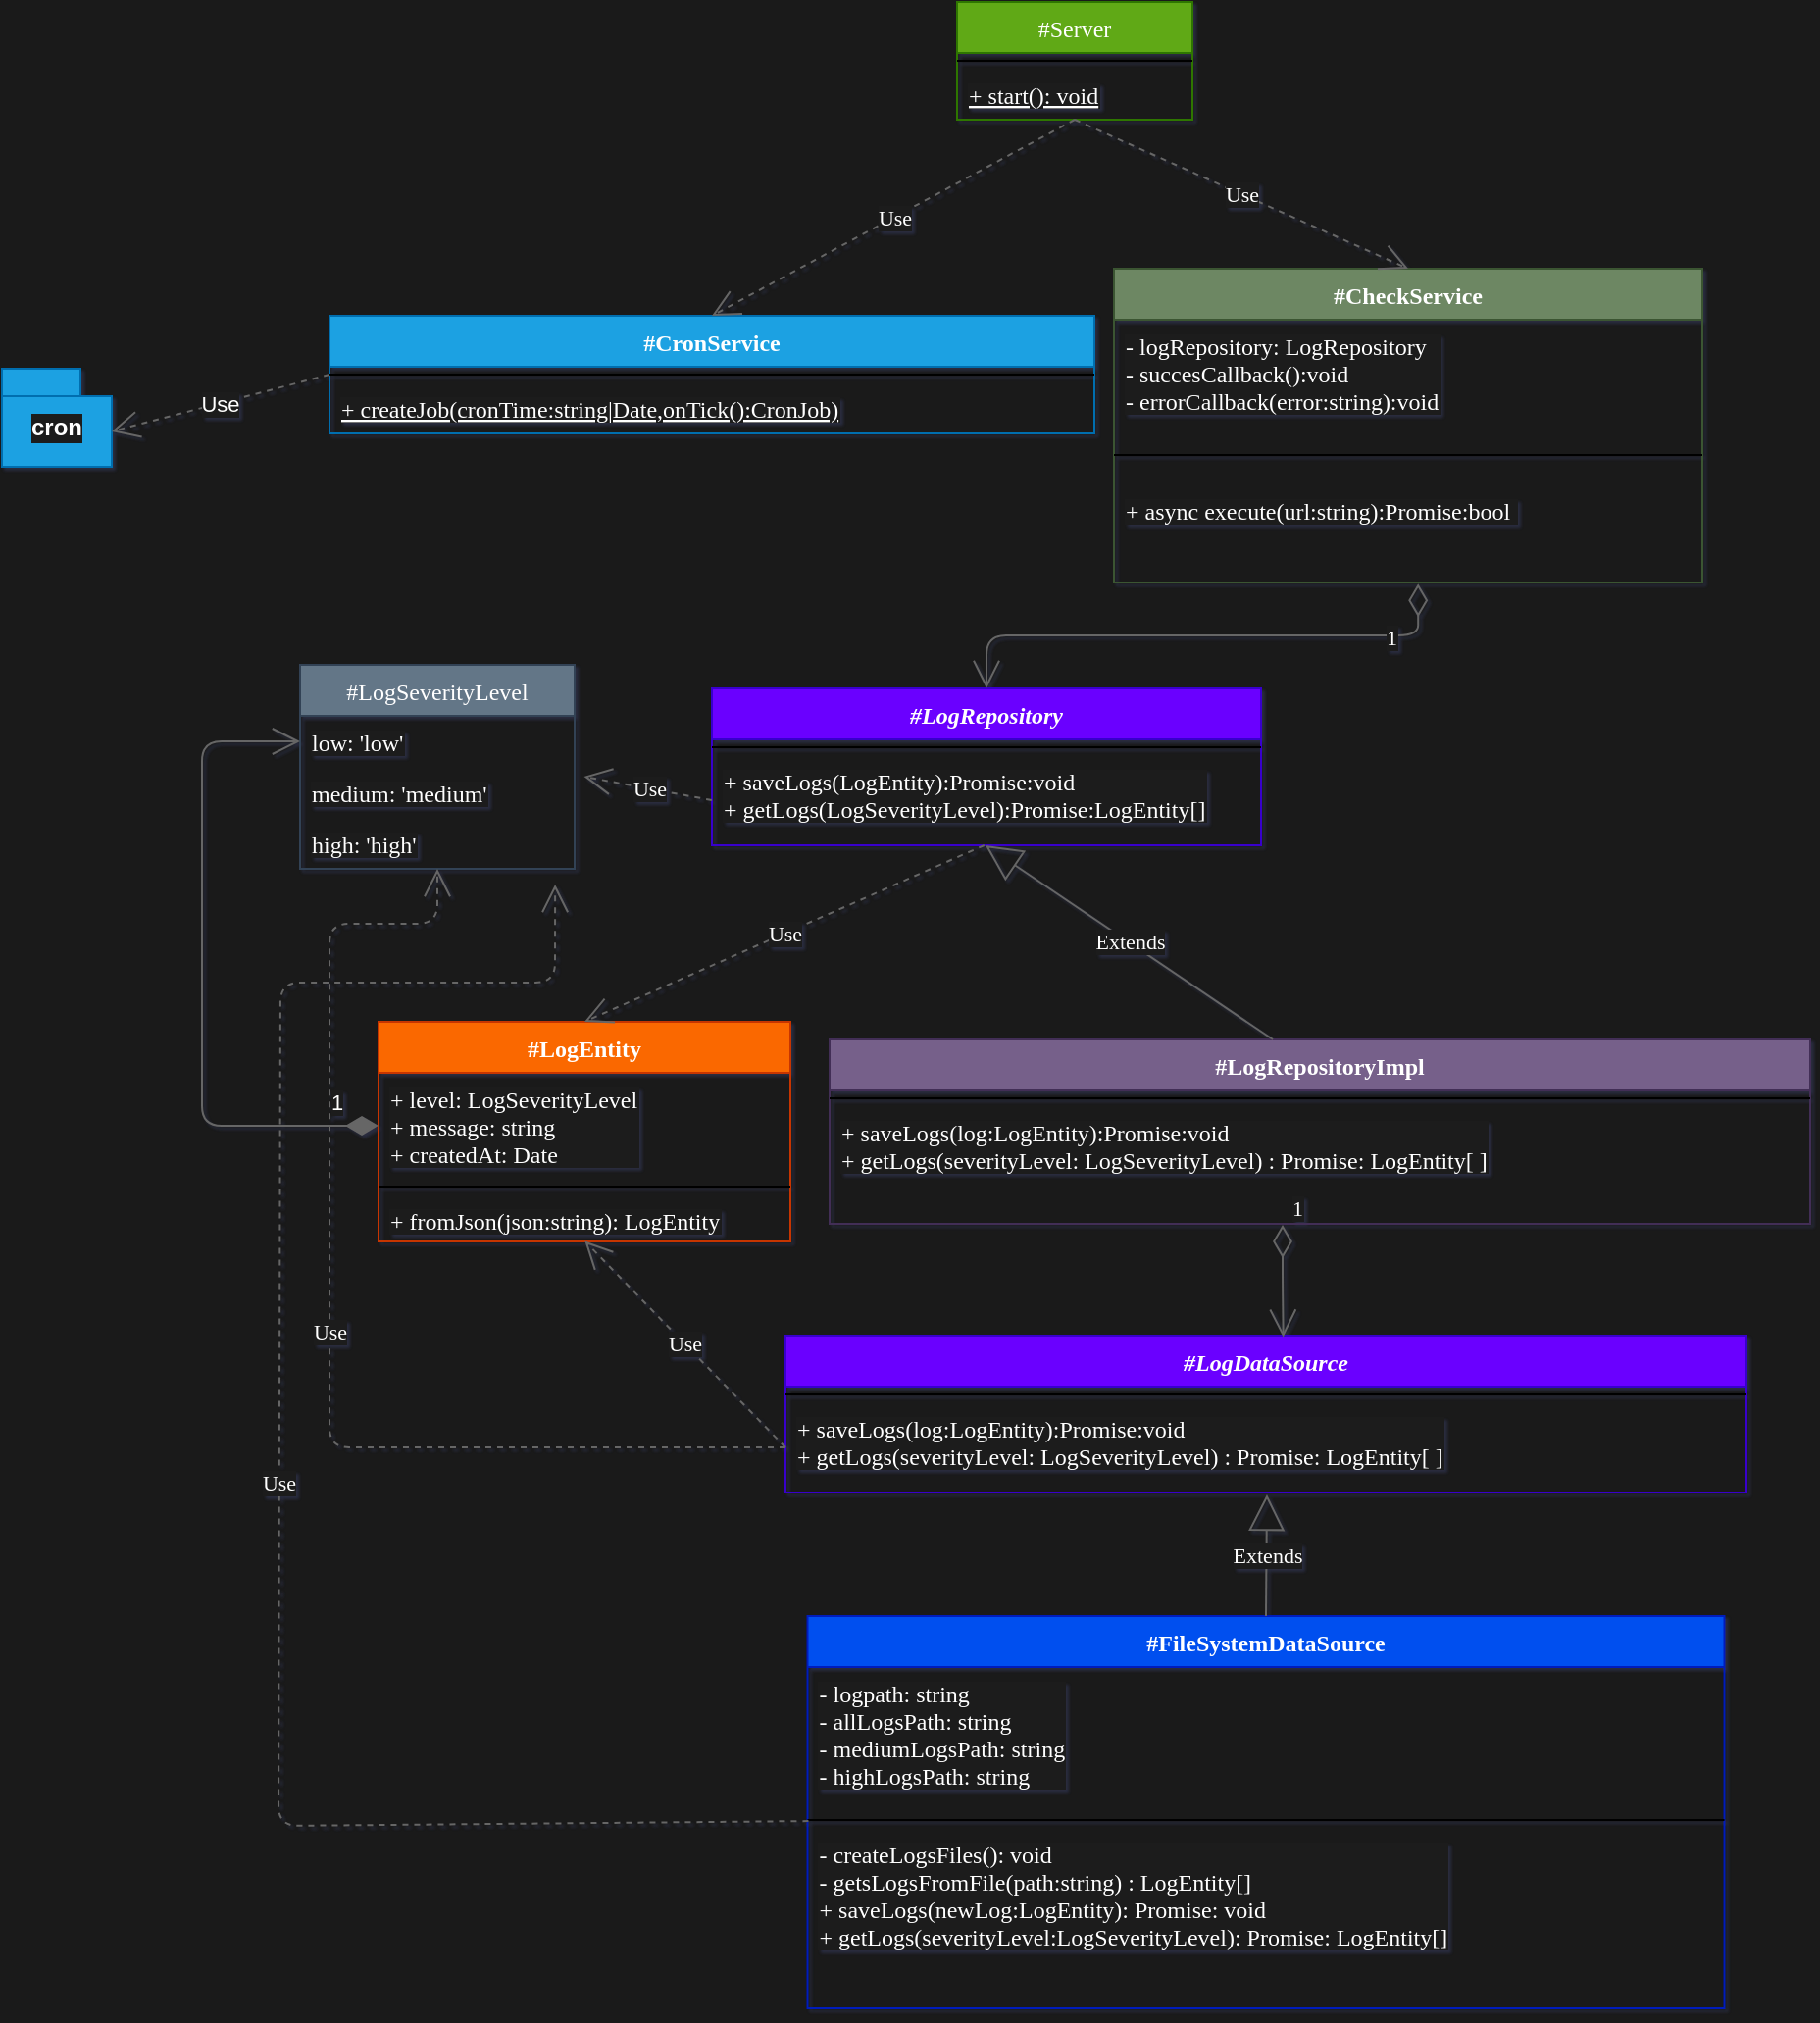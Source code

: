 <mxfile version="23.0.2" type="device">
  <diagram id="Fn2GvNRN-7Ruor7nib-z" name="Page-1">
    <mxGraphModel dx="971" dy="541" grid="0" gridSize="10" guides="1" tooltips="1" connect="1" arrows="1" fold="1" page="1" pageScale="5" pageWidth="827" pageHeight="1169" background="#1A1A1A" math="0" shadow="1">
      <root>
        <mxCell id="0" />
        <mxCell id="1" parent="0" />
        <mxCell id="10" value="#Server" style="swimlane;fontStyle=0;align=center;verticalAlign=top;childLayout=stackLayout;horizontal=1;startSize=26;horizontalStack=0;resizeParent=1;resizeParentMax=0;resizeLast=0;collapsible=1;marginBottom=0;fontFamily=JetBrains Mono;swimlaneFillColor=none;fontSource=https%3A%2F%2Ffonts.googleapis.com%2Fcss%3Ffamily%3DJetBrains%2BMono;fillColor=#60a917;strokeColor=#2D7600;fontColor=#FFFFFF;labelBackgroundColor=none;" parent="1" vertex="1">
          <mxGeometry x="1535" y="270" width="120" height="60" as="geometry" />
        </mxCell>
        <mxCell id="12" value="" style="line;strokeWidth=1;align=left;verticalAlign=middle;spacingTop=-1;spacingLeft=3;spacingRight=3;rotatable=0;labelPosition=right;points=[];portConstraint=eastwest;fontFamily=JetBrains Mono;swimlaneFillColor=none;fontStyle=0;fontSource=https%3A%2F%2Ffonts.googleapis.com%2Fcss%3Ffamily%3DJetBrains%2BMono;fontColor=#FFFFFF;labelBackgroundColor=#1A1A1A;" parent="10" vertex="1">
          <mxGeometry y="26" width="120" height="8" as="geometry" />
        </mxCell>
        <mxCell id="13" value="+ start(): void" style="text;align=left;verticalAlign=middle;spacingLeft=4;spacingRight=4;overflow=hidden;rotatable=0;points=[[0,0.5],[1,0.5]];portConstraint=eastwest;fontFamily=JetBrains Mono;swimlaneFillColor=none;fontStyle=4;fontSource=https%3A%2F%2Ffonts.googleapis.com%2Fcss%3Ffamily%3DJetBrains%2BMono;fontColor=#FFFFFF;labelBackgroundColor=#1A1A1A;" parent="10" vertex="1">
          <mxGeometry y="34" width="120" height="26" as="geometry" />
        </mxCell>
        <mxCell id="18" value="#CronService" style="swimlane;fontStyle=1;align=center;verticalAlign=top;childLayout=stackLayout;horizontal=1;startSize=26;horizontalStack=0;resizeParent=1;resizeParentMax=0;resizeLast=0;collapsible=1;marginBottom=0;fontFamily=JetBrains Mono;swimlaneFillColor=none;fontSource=https%3A%2F%2Ffonts.googleapis.com%2Fcss%3Ffamily%3DJetBrains%2BMono;fontColor=#FFFFFF;fillColor=#1ba1e2;strokeColor=#006EAF;labelBackgroundColor=none;" parent="1" vertex="1">
          <mxGeometry x="1215" y="430" width="390" height="60" as="geometry" />
        </mxCell>
        <mxCell id="19" value="" style="line;strokeWidth=1;align=left;verticalAlign=middle;spacingTop=-1;spacingLeft=3;spacingRight=3;rotatable=0;labelPosition=right;points=[];portConstraint=eastwest;fontFamily=JetBrains Mono;swimlaneFillColor=none;fontStyle=0;fontSource=https%3A%2F%2Ffonts.googleapis.com%2Fcss%3Ffamily%3DJetBrains%2BMono;fontColor=#FFFFFF;labelBackgroundColor=#1A1A1A;" parent="18" vertex="1">
          <mxGeometry y="26" width="390" height="8" as="geometry" />
        </mxCell>
        <mxCell id="20" value="+ createJob(cronTime:string|Date,onTick():CronJob)" style="text;align=left;verticalAlign=middle;spacingLeft=4;spacingRight=4;overflow=hidden;rotatable=0;points=[[0,0.5],[1,0.5]];portConstraint=eastwest;fontFamily=JetBrains Mono;swimlaneFillColor=none;fontStyle=4;fontSource=https%3A%2F%2Ffonts.googleapis.com%2Fcss%3Ffamily%3DJetBrains%2BMono;fontColor=#FFFFFF;labelBackgroundColor=#1A1A1A;" parent="18" vertex="1">
          <mxGeometry y="34" width="390" height="26" as="geometry" />
        </mxCell>
        <mxCell id="CrihVLw94ubs6sPRbUDU-20" value="&lt;font&gt;Use&lt;/font&gt;" style="endArrow=open;endSize=12;dashed=1;html=1;fontFamily=JetBrains Mono;exitX=0.5;exitY=1;exitDx=0;exitDy=0;entryX=0.5;entryY=0;entryDx=0;entryDy=0;fontSource=https%3A%2F%2Ffonts.googleapis.com%2Fcss%3Ffamily%3DJetBrains%2BMono;fontColor=#FFFFFF;fillColor=#f5f5f5;strokeColor=#666666;labelBackgroundColor=#1A1A1A;" parent="1" source="10" target="18" edge="1">
          <mxGeometry width="160" relative="1" as="geometry">
            <mxPoint x="1465" y="510" as="sourcePoint" />
            <mxPoint x="1385" y="420" as="targetPoint" />
          </mxGeometry>
        </mxCell>
        <mxCell id="CrihVLw94ubs6sPRbUDU-25" value="#CheckService" style="swimlane;fontStyle=1;align=center;verticalAlign=middle;childLayout=stackLayout;horizontal=1;startSize=26;horizontalStack=0;resizeParent=1;resizeParentMax=0;resizeLast=0;collapsible=1;marginBottom=0;fontFamily=JetBrains Mono;fontSource=https%3A%2F%2Ffonts.googleapis.com%2Fcss%3Ffamily%3DJetBrains%2BMono;fillColor=#6d8764;strokeColor=#3A5431;fontColor=#FFFFFF;labelBackgroundColor=none;" parent="1" vertex="1">
          <mxGeometry x="1615" y="406" width="300" height="160" as="geometry" />
        </mxCell>
        <mxCell id="CrihVLw94ubs6sPRbUDU-26" value="- logRepository: LogRepository&#xa;- succesCallback():void&#xa;- errorCallback(error:string):void&#xa;" style="text;align=left;verticalAlign=top;spacingLeft=4;spacingRight=4;overflow=hidden;rotatable=0;points=[[0,0.5],[1,0.5]];portConstraint=eastwest;fontFamily=JetBrains Mono;fontSource=https%3A%2F%2Ffonts.googleapis.com%2Fcss%3Ffamily%3DJetBrains%2BMono;fontColor=#FFFFFF;labelBackgroundColor=#1A1A1A;" parent="CrihVLw94ubs6sPRbUDU-25" vertex="1">
          <mxGeometry y="26" width="300" height="54" as="geometry" />
        </mxCell>
        <mxCell id="CrihVLw94ubs6sPRbUDU-27" value="" style="line;strokeWidth=1;align=left;verticalAlign=middle;spacingTop=-1;spacingLeft=3;spacingRight=3;rotatable=0;labelPosition=right;points=[];portConstraint=eastwest;fontFamily=JetBrains Mono;fontSource=https%3A%2F%2Ffonts.googleapis.com%2Fcss%3Ffamily%3DJetBrains%2BMono;fontColor=#FFFFFF;labelBackgroundColor=#1A1A1A;" parent="CrihVLw94ubs6sPRbUDU-25" vertex="1">
          <mxGeometry y="80" width="300" height="30" as="geometry" />
        </mxCell>
        <mxCell id="CrihVLw94ubs6sPRbUDU-28" value="+ async execute(url:string):Promise:bool " style="text;align=left;verticalAlign=top;spacingLeft=4;spacingRight=4;overflow=hidden;rotatable=0;points=[[0,0.5],[1,0.5]];portConstraint=eastwest;fontFamily=JetBrains Mono;fontSource=https%3A%2F%2Ffonts.googleapis.com%2Fcss%3Ffamily%3DJetBrains%2BMono;fontColor=#FFFFFF;labelBackgroundColor=#1A1A1A;" parent="CrihVLw94ubs6sPRbUDU-25" vertex="1">
          <mxGeometry y="110" width="300" height="50" as="geometry" />
        </mxCell>
        <mxCell id="23" value="&lt;font&gt;Use&lt;/font&gt;" style="endArrow=open;endSize=12;dashed=1;html=1;entryX=0.5;entryY=0;entryDx=0;entryDy=0;exitX=0.5;exitY=1;exitDx=0;exitDy=0;fontFamily=JetBrains Mono;fontSource=https%3A%2F%2Ffonts.googleapis.com%2Fcss%3Ffamily%3DJetBrains%2BMono;fontColor=#FFFFFF;fillColor=#f5f5f5;strokeColor=#666666;labelBackgroundColor=#1A1A1A;" parent="1" source="10" target="CrihVLw94ubs6sPRbUDU-25" edge="1">
          <mxGeometry width="160" relative="1" as="geometry">
            <mxPoint x="1605" y="360" as="sourcePoint" />
            <mxPoint x="1815" y="390" as="targetPoint" />
          </mxGeometry>
        </mxCell>
        <mxCell id="29" value="#LogRepository&#xa;" style="swimlane;fontStyle=3;align=center;verticalAlign=top;childLayout=stackLayout;horizontal=1;startSize=26;horizontalStack=0;resizeParent=1;resizeParentMax=0;resizeLast=0;collapsible=1;marginBottom=0;fontFamily=JetBrains Mono;fontSource=https%3A%2F%2Ffonts.googleapis.com%2Fcss%3Ffamily%3DJetBrains%2BMono;fillColor=#6a00ff;fontColor=#FFFFFF;strokeColor=#3700CC;labelBackgroundColor=none;" parent="1" vertex="1">
          <mxGeometry x="1410" y="620" width="280" height="80" as="geometry" />
        </mxCell>
        <mxCell id="31" value="" style="line;strokeWidth=1;align=left;verticalAlign=middle;spacingTop=-1;spacingLeft=3;spacingRight=3;rotatable=0;labelPosition=right;points=[];portConstraint=eastwest;fontFamily=JetBrains Mono;fontSource=https%3A%2F%2Ffonts.googleapis.com%2Fcss%3Ffamily%3DJetBrains%2BMono;fontColor=#FFFFFF;labelBackgroundColor=#1A1A1A;" parent="29" vertex="1">
          <mxGeometry y="26" width="280" height="8" as="geometry" />
        </mxCell>
        <mxCell id="32" value="+ saveLogs(LogEntity):Promise:void&#xa;+ getLogs(LogSeverityLevel):Promise:LogEntity[]" style="text;align=left;verticalAlign=top;spacingLeft=4;spacingRight=4;overflow=hidden;rotatable=0;points=[[0,0.5],[1,0.5]];portConstraint=eastwest;fontFamily=JetBrains Mono;fontSource=https%3A%2F%2Ffonts.googleapis.com%2Fcss%3Ffamily%3DJetBrains%2BMono;fontColor=#FFFFFF;labelBackgroundColor=#1A1A1A;" parent="29" vertex="1">
          <mxGeometry y="34" width="280" height="46" as="geometry" />
        </mxCell>
        <mxCell id="33" value="#LogEntity" style="swimlane;fontStyle=1;align=center;verticalAlign=top;childLayout=stackLayout;horizontal=1;startSize=26;horizontalStack=0;resizeParent=1;resizeParentMax=0;resizeLast=0;collapsible=1;marginBottom=0;fontFamily=JetBrains Mono;fontSource=https%3A%2F%2Ffonts.googleapis.com%2Fcss%3Ffamily%3DJetBrains%2BMono;fontColor=#FFFFFF;fillColor=#fa6800;strokeColor=#C73500;labelBackgroundColor=none;" parent="1" vertex="1">
          <mxGeometry x="1240" y="790" width="210" height="112" as="geometry">
            <mxRectangle x="1240" y="790" width="110" height="30" as="alternateBounds" />
          </mxGeometry>
        </mxCell>
        <mxCell id="34" value="+ level: LogSeverityLevel&#xa;+ message: string&#xa;+ createdAt: Date " style="text;align=left;verticalAlign=top;spacingLeft=4;spacingRight=4;overflow=hidden;rotatable=0;points=[[0,0.5],[1,0.5]];portConstraint=eastwest;fontFamily=JetBrains Mono;fontSource=https%3A%2F%2Ffonts.googleapis.com%2Fcss%3Ffamily%3DJetBrains%2BMono;fontColor=#FFFFFF;labelBackgroundColor=#1A1A1A;" parent="33" vertex="1">
          <mxGeometry y="26" width="210" height="54" as="geometry" />
        </mxCell>
        <mxCell id="35" value="" style="line;strokeWidth=1;align=left;verticalAlign=middle;spacingTop=-1;spacingLeft=3;spacingRight=3;rotatable=0;labelPosition=right;points=[];portConstraint=eastwest;fontFamily=JetBrains Mono;fontSource=https%3A%2F%2Ffonts.googleapis.com%2Fcss%3Ffamily%3DJetBrains%2BMono;fontColor=#FFFFFF;labelBackgroundColor=#1A1A1A;" parent="33" vertex="1">
          <mxGeometry y="80" width="210" height="8" as="geometry" />
        </mxCell>
        <mxCell id="36" value="+ fromJson(json:string): LogEntity" style="text;align=left;verticalAlign=top;spacingLeft=4;spacingRight=4;overflow=hidden;rotatable=0;points=[[0,0.5],[1,0.5]];portConstraint=eastwest;fontFamily=JetBrains Mono;fontSource=https%3A%2F%2Ffonts.googleapis.com%2Fcss%3Ffamily%3DJetBrains%2BMono;fontColor=#FFFFFF;labelBackgroundColor=#1A1A1A;" parent="33" vertex="1">
          <mxGeometry y="88" width="210" height="24" as="geometry" />
        </mxCell>
        <mxCell id="37" value="&lt;font style=&quot;&quot;&gt;Use&lt;/font&gt;" style="endArrow=open;endSize=12;dashed=1;html=1;exitX=0.496;exitY=1;exitDx=0;exitDy=0;exitPerimeter=0;entryX=0.5;entryY=0;entryDx=0;entryDy=0;fontFamily=JetBrains Mono;fontSource=https%3A%2F%2Ffonts.googleapis.com%2Fcss%3Ffamily%3DJetBrains%2BMono;fontColor=#FFFFFF;fillColor=#f5f5f5;strokeColor=#666666;labelBackgroundColor=#1A1A1A;" parent="1" source="32" target="33" edge="1">
          <mxGeometry width="160" relative="1" as="geometry">
            <mxPoint x="1775" y="780" as="sourcePoint" />
            <mxPoint x="1580" y="820" as="targetPoint" />
          </mxGeometry>
        </mxCell>
        <mxCell id="39" value="#LogSeverityLevel" style="swimlane;fontStyle=0;childLayout=stackLayout;horizontal=1;startSize=26;horizontalStack=0;resizeParent=1;resizeParentMax=0;resizeLast=0;collapsible=1;marginBottom=0;fontFamily=JetBrains Mono;fontSource=https%3A%2F%2Ffonts.googleapis.com%2Fcss%3Ffamily%3DJetBrains%2BMono;align=center;fillColor=#647687;strokeColor=#314354;fontColor=#FFFFFF;labelBackgroundColor=none;" parent="1" vertex="1">
          <mxGeometry x="1200" y="608" width="140" height="104" as="geometry">
            <mxRectangle x="1200" y="608" width="160" height="30" as="alternateBounds" />
          </mxGeometry>
        </mxCell>
        <mxCell id="40" value="low: &#39;low&#39;" style="text;align=left;verticalAlign=top;spacingLeft=4;spacingRight=4;overflow=hidden;rotatable=0;points=[[0,0.5],[1,0.5]];portConstraint=eastwest;fontFamily=JetBrains Mono;fontSource=https%3A%2F%2Ffonts.googleapis.com%2Fcss%3Ffamily%3DJetBrains%2BMono;fontColor=#FFFFFF;labelBackgroundColor=#1A1A1A;" parent="39" vertex="1">
          <mxGeometry y="26" width="140" height="26" as="geometry" />
        </mxCell>
        <mxCell id="41" value="medium: &#39;medium&#39;" style="text;align=left;verticalAlign=top;spacingLeft=4;spacingRight=4;overflow=hidden;rotatable=0;points=[[0,0.5],[1,0.5]];portConstraint=eastwest;fontFamily=JetBrains Mono;fontSource=https%3A%2F%2Ffonts.googleapis.com%2Fcss%3Ffamily%3DJetBrains%2BMono;fontColor=#FFFFFF;labelBackgroundColor=#1A1A1A;" parent="39" vertex="1">
          <mxGeometry y="52" width="140" height="26" as="geometry" />
        </mxCell>
        <mxCell id="42" value="high: &#39;high&#39;" style="text;align=left;verticalAlign=top;spacingLeft=4;spacingRight=4;overflow=hidden;rotatable=0;points=[[0,0.5],[1,0.5]];portConstraint=eastwest;fontFamily=JetBrains Mono;fontSource=https%3A%2F%2Ffonts.googleapis.com%2Fcss%3Ffamily%3DJetBrains%2BMono;fontColor=#FFFFFF;labelBackgroundColor=#1A1A1A;" parent="39" vertex="1">
          <mxGeometry y="78" width="140" height="26" as="geometry" />
        </mxCell>
        <mxCell id="49" value="&lt;font&gt;1&lt;/font&gt;" style="endArrow=open;html=1;endSize=12;startArrow=diamondThin;startSize=14;startFill=0;edgeStyle=orthogonalEdgeStyle;align=left;verticalAlign=bottom;entryX=0.5;entryY=0;entryDx=0;entryDy=0;exitX=0.517;exitY=1.012;exitDx=0;exitDy=0;exitPerimeter=0;fontFamily=JetBrains Mono;fontSource=https%3A%2F%2Ffonts.googleapis.com%2Fcss%3Ffamily%3DJetBrains%2BMono;fontColor=#FFFFFF;fillColor=#f5f5f5;strokeColor=#666666;labelBackgroundColor=#1A1A1A;" parent="1" source="CrihVLw94ubs6sPRbUDU-28" target="29" edge="1">
          <mxGeometry x="-0.672" y="10" relative="1" as="geometry">
            <mxPoint x="1770" y="590" as="sourcePoint" />
            <mxPoint x="1780" y="630" as="targetPoint" />
            <mxPoint as="offset" />
          </mxGeometry>
        </mxCell>
        <mxCell id="54" value="&lt;font&gt;Use&lt;/font&gt;" style="endArrow=open;endSize=12;dashed=1;html=1;exitX=0;exitY=0.5;exitDx=0;exitDy=0;entryX=1.034;entryY=1.192;entryDx=0;entryDy=0;entryPerimeter=0;fontFamily=JetBrains Mono;fontSource=https%3A%2F%2Ffonts.googleapis.com%2Fcss%3Ffamily%3DJetBrains%2BMono;fontColor=#FFFFFF;fillColor=#f5f5f5;strokeColor=#666666;labelBackgroundColor=#1A1A1A;" parent="1" source="32" target="40" edge="1">
          <mxGeometry width="160" relative="1" as="geometry">
            <mxPoint x="1510" y="640" as="sourcePoint" />
            <mxPoint x="1360" y="780" as="targetPoint" />
          </mxGeometry>
        </mxCell>
        <mxCell id="61" value="#LogRepositoryImpl" style="swimlane;fontStyle=1;align=center;verticalAlign=top;childLayout=stackLayout;horizontal=1;startSize=26;horizontalStack=0;resizeParent=1;resizeParentMax=0;resizeLast=0;collapsible=1;marginBottom=0;fontFamily=JetBrains Mono;fontSource=https%3A%2F%2Ffonts.googleapis.com%2Fcss%3Ffamily%3DJetBrains%2BMono;fillColor=#76608a;strokeColor=#432D57;fontColor=#FFFFFF;labelBackgroundColor=none;" parent="1" vertex="1">
          <mxGeometry x="1470" y="799" width="500" height="94" as="geometry">
            <mxRectangle x="1470" y="799" width="170" height="30" as="alternateBounds" />
          </mxGeometry>
        </mxCell>
        <mxCell id="63" value="" style="line;strokeWidth=1;align=left;verticalAlign=middle;spacingTop=-1;spacingLeft=3;spacingRight=3;rotatable=0;labelPosition=right;points=[];portConstraint=eastwest;fontFamily=JetBrains Mono;fontSource=https%3A%2F%2Ffonts.googleapis.com%2Fcss%3Ffamily%3DJetBrains%2BMono;fontColor=#FFFFFF;labelBackgroundColor=#1A1A1A;" parent="61" vertex="1">
          <mxGeometry y="26" width="500" height="8" as="geometry" />
        </mxCell>
        <mxCell id="64" value="+ saveLogs(log:LogEntity):Promise:void&#xa;+ getLogs(severityLevel: LogSeverityLevel) : Promise: LogEntity[ ]" style="text;align=left;verticalAlign=top;spacingLeft=4;spacingRight=4;overflow=hidden;rotatable=0;points=[[0,0.5],[1,0.5]];portConstraint=eastwest;fontFamily=JetBrains Mono;fontSource=https%3A%2F%2Ffonts.googleapis.com%2Fcss%3Ffamily%3DJetBrains%2BMono;fontColor=#FFFFFF;labelBackgroundColor=#1A1A1A;" parent="61" vertex="1">
          <mxGeometry y="34" width="500" height="60" as="geometry" />
        </mxCell>
        <mxCell id="66" value="&lt;font&gt;Extends&lt;/font&gt;" style="endArrow=block;endSize=16;endFill=0;html=1;exitX=0.452;exitY=0;exitDx=0;exitDy=0;exitPerimeter=0;entryX=0.498;entryY=1;entryDx=0;entryDy=0;entryPerimeter=0;fontFamily=JetBrains Mono;fontSource=https%3A%2F%2Ffonts.googleapis.com%2Fcss%3Ffamily%3DJetBrains%2BMono;fontColor=#FFFFFF;fillColor=#f5f5f5;strokeColor=#666666;labelBackgroundColor=#1A1A1A;" parent="1" source="61" target="32" edge="1">
          <mxGeometry width="160" relative="1" as="geometry">
            <mxPoint x="1740" y="750" as="sourcePoint" />
            <mxPoint x="1900" y="750" as="targetPoint" />
          </mxGeometry>
        </mxCell>
        <mxCell id="72" value="&lt;font&gt;1&lt;/font&gt;" style="endArrow=open;html=1;endSize=12;startArrow=diamondThin;startSize=14;startFill=1;edgeStyle=orthogonalEdgeStyle;align=left;verticalAlign=bottom;fontColor=#FFFFFF;entryX=0;entryY=0.5;entryDx=0;entryDy=0;fillColor=#f5f5f5;strokeColor=#666666;labelBackgroundColor=#1A1A1A;" parent="1" source="34" target="40" edge="1">
          <mxGeometry x="-0.845" y="-3" relative="1" as="geometry">
            <mxPoint x="1080" y="843" as="sourcePoint" />
            <mxPoint x="1140" y="680" as="targetPoint" />
            <Array as="points">
              <mxPoint x="1150" y="843" />
              <mxPoint x="1150" y="647" />
            </Array>
            <mxPoint as="offset" />
          </mxGeometry>
        </mxCell>
        <mxCell id="73" value="#LogDataSource" style="swimlane;fontStyle=3;align=center;verticalAlign=top;childLayout=stackLayout;horizontal=1;startSize=26;horizontalStack=0;resizeParent=1;resizeParentMax=0;resizeLast=0;collapsible=1;marginBottom=0;fontFamily=JetBrains Mono;fontSource=https%3A%2F%2Ffonts.googleapis.com%2Fcss%3Ffamily%3DJetBrains%2BMono;fillColor=#6a00ff;fontColor=#FFFFFF;strokeColor=#3700CC;labelBackgroundColor=none;" parent="1" vertex="1">
          <mxGeometry x="1447.5" y="950" width="490" height="80" as="geometry">
            <mxRectangle x="1447.5" y="950" width="140" height="30" as="alternateBounds" />
          </mxGeometry>
        </mxCell>
        <mxCell id="75" value="" style="line;strokeWidth=1;align=left;verticalAlign=middle;spacingTop=-1;spacingLeft=3;spacingRight=3;rotatable=0;labelPosition=right;points=[];portConstraint=eastwest;fontFamily=JetBrains Mono;fontSource=https%3A%2F%2Ffonts.googleapis.com%2Fcss%3Ffamily%3DJetBrains%2BMono;fontColor=#FFFFFF;labelBackgroundColor=#1A1A1A;" parent="73" vertex="1">
          <mxGeometry y="26" width="490" height="8" as="geometry" />
        </mxCell>
        <mxCell id="76" value="+ saveLogs(log:LogEntity):Promise:void&#xa;+ getLogs(severityLevel: LogSeverityLevel) : Promise: LogEntity[ ]" style="text;align=left;verticalAlign=top;spacingLeft=4;spacingRight=4;overflow=hidden;rotatable=0;points=[[0,0.5],[1,0.5]];portConstraint=eastwest;fontFamily=JetBrains Mono;fontSource=https%3A%2F%2Ffonts.googleapis.com%2Fcss%3Ffamily%3DJetBrains%2BMono;fontColor=#FFFFFF;labelBackgroundColor=#1A1A1A;" parent="73" vertex="1">
          <mxGeometry y="34" width="490" height="46" as="geometry" />
        </mxCell>
        <mxCell id="78" value="&lt;font&gt;Use&lt;/font&gt;" style="endArrow=open;endSize=12;dashed=1;html=1;fontFamily=JetBrains Mono;fontSource=https%3A%2F%2Ffonts.googleapis.com%2Fcss%3Ffamily%3DJetBrains%2BMono;exitX=0;exitY=0.5;exitDx=0;exitDy=0;entryX=0.501;entryY=0.992;entryDx=0;entryDy=0;entryPerimeter=0;fontColor=#FFFFFF;fillColor=#f5f5f5;strokeColor=#666666;labelBackgroundColor=#1A1A1A;" parent="1" source="76" target="36" edge="1">
          <mxGeometry width="160" relative="1" as="geometry">
            <mxPoint x="1215" y="1020" as="sourcePoint" />
            <mxPoint x="1375" y="1020" as="targetPoint" />
          </mxGeometry>
        </mxCell>
        <mxCell id="80" value="#FileSystemDataSource" style="swimlane;fontStyle=1;align=center;verticalAlign=top;childLayout=stackLayout;horizontal=1;startSize=26;horizontalStack=0;resizeParent=1;resizeParentMax=0;resizeLast=0;collapsible=1;marginBottom=0;fontFamily=JetBrains Mono;fontSource=https%3A%2F%2Ffonts.googleapis.com%2Fcss%3Ffamily%3DJetBrains%2BMono;fontColor=#FFFFFF;fillColor=#0050ef;strokeColor=#001DBC;labelBackgroundColor=none;" parent="1" vertex="1">
          <mxGeometry x="1458.75" y="1093" width="467.5" height="200" as="geometry">
            <mxRectangle x="1458.75" y="1080" width="190" height="30" as="alternateBounds" />
          </mxGeometry>
        </mxCell>
        <mxCell id="81" value="- logpath: string&#xa;- allLogsPath: string&#xa;- mediumLogsPath: string&#xa;- highLogsPath: string" style="text;align=left;verticalAlign=top;spacingLeft=4;spacingRight=4;overflow=hidden;rotatable=0;points=[[0,0.5],[1,0.5]];portConstraint=eastwest;fontFamily=JetBrains Mono;fontSource=https%3A%2F%2Ffonts.googleapis.com%2Fcss%3Ffamily%3DJetBrains%2BMono;fontColor=#FFFFFF;labelBackgroundColor=#1A1A1A;" parent="80" vertex="1">
          <mxGeometry y="26" width="467.5" height="74" as="geometry" />
        </mxCell>
        <mxCell id="82" value="" style="line;strokeWidth=1;align=left;verticalAlign=middle;spacingTop=-1;spacingLeft=3;spacingRight=3;rotatable=0;labelPosition=right;points=[];portConstraint=eastwest;fontFamily=JetBrains Mono;fontSource=https%3A%2F%2Ffonts.googleapis.com%2Fcss%3Ffamily%3DJetBrains%2BMono;fontColor=#FFFFFF;labelBackgroundColor=#1A1A1A;" parent="80" vertex="1">
          <mxGeometry y="100" width="467.5" height="8" as="geometry" />
        </mxCell>
        <mxCell id="83" value="- createLogsFiles(): void&#xa;- getsLogsFromFile(path:string) : LogEntity[]&#xa;+ saveLogs(newLog:LogEntity): Promise: void&#xa;+ getLogs(severityLevel:LogSeverityLevel): Promise: LogEntity[]" style="text;align=left;verticalAlign=top;spacingLeft=4;spacingRight=4;overflow=hidden;rotatable=0;points=[[0,0.5],[1,0.5]];portConstraint=eastwest;fontFamily=JetBrains Mono;fontSource=https%3A%2F%2Ffonts.googleapis.com%2Fcss%3Ffamily%3DJetBrains%2BMono;fontColor=#FFFFFF;labelBackgroundColor=#1A1A1A;" parent="80" vertex="1">
          <mxGeometry y="108" width="467.5" height="92" as="geometry" />
        </mxCell>
        <mxCell id="84" value="&lt;font&gt;Extends&lt;/font&gt;" style="endArrow=block;endSize=16;endFill=0;html=1;exitX=0.5;exitY=0;exitDx=0;exitDy=0;fontFamily=JetBrains Mono;fontSource=https%3A%2F%2Ffonts.googleapis.com%2Fcss%3Ffamily%3DJetBrains%2BMono;fontColor=#FFFFFF;fillColor=#f5f5f5;strokeColor=#666666;labelBackgroundColor=#1A1A1A;" parent="1" source="80" edge="1">
          <mxGeometry width="160" relative="1" as="geometry">
            <mxPoint x="1841.56" y="1160" as="sourcePoint" />
            <mxPoint x="1693" y="1031" as="targetPoint" />
          </mxGeometry>
        </mxCell>
        <mxCell id="85" value="&lt;font&gt;Use&lt;/font&gt;" style="endArrow=open;endSize=12;dashed=1;html=1;fontFamily=JetBrains Mono;fontSource=https%3A%2F%2Ffonts.googleapis.com%2Fcss%3Ffamily%3DJetBrains%2BMono;exitX=0.001;exitY=0.568;exitDx=0;exitDy=0;entryX=0.929;entryY=1.308;entryDx=0;entryDy=0;entryPerimeter=0;fontColor=#FFFFFF;exitPerimeter=0;fillColor=#f5f5f5;strokeColor=#666666;labelBackgroundColor=#1A1A1A;" parent="1" source="82" target="42" edge="1">
          <mxGeometry x="-0.0" width="160" relative="1" as="geometry">
            <mxPoint x="1458.75" y="1185.19" as="sourcePoint" />
            <mxPoint x="1210" y="770" as="targetPoint" />
            <Array as="points">
              <mxPoint x="1189" y="1200" />
              <mxPoint x="1190" y="770" />
              <mxPoint x="1330" y="770" />
            </Array>
            <mxPoint as="offset" />
          </mxGeometry>
        </mxCell>
        <mxCell id="88" value="&lt;font&gt;Use&lt;/font&gt;" style="endArrow=open;endSize=12;dashed=1;html=1;fontFamily=JetBrains Mono;fontSource=https%3A%2F%2Ffonts.googleapis.com%2Fcss%3Ffamily%3DJetBrains%2BMono;exitX=0;exitY=0.5;exitDx=0;exitDy=0;fontColor=#FFFFFF;fillColor=#f5f5f5;strokeColor=#666666;labelBackgroundColor=#1A1A1A;" parent="1" source="76" target="42" edge="1">
          <mxGeometry width="160" relative="1" as="geometry">
            <mxPoint x="1317.29" y="1055.19" as="sourcePoint" />
            <mxPoint x="1270" y="730" as="targetPoint" />
            <Array as="points">
              <mxPoint x="1215" y="1007" />
              <mxPoint x="1215" y="740" />
              <mxPoint x="1270" y="740" />
            </Array>
          </mxGeometry>
        </mxCell>
        <mxCell id="96" value="&lt;font&gt;1&lt;/font&gt;" style="endArrow=open;html=1;endSize=12;startArrow=diamondThin;startSize=14;startFill=0;edgeStyle=orthogonalEdgeStyle;align=left;verticalAlign=bottom;fontFamily=JetBrains Mono;fontSource=https%3A%2F%2Ffonts.googleapis.com%2Fcss%3Ffamily%3DJetBrains%2BMono;entryX=0.518;entryY=0.01;entryDx=0;entryDy=0;entryPerimeter=0;exitX=0.462;exitY=1.009;exitDx=0;exitDy=0;exitPerimeter=0;fontColor=#FFFFFF;fillColor=#f5f5f5;strokeColor=#666666;labelBackgroundColor=#1A1A1A;" parent="1" source="64" target="73" edge="1">
          <mxGeometry x="-1" y="3" relative="1" as="geometry">
            <mxPoint x="1660" y="920" as="sourcePoint" />
            <mxPoint x="1820" y="920" as="targetPoint" />
          </mxGeometry>
        </mxCell>
        <mxCell id="iFGWdLAAs46CR4L0DSsz-96" value="cron" style="shape=folder;fontStyle=1;spacingTop=10;tabWidth=40;tabHeight=14;tabPosition=left;html=1;whiteSpace=wrap;fillColor=#1ba1e2;strokeColor=#006EAF;fontColor=#FFFFFF;gradientColor=none;labelBackgroundColor=#1A1A1A;" vertex="1" parent="1">
          <mxGeometry x="1048" y="457" width="56" height="50" as="geometry" />
        </mxCell>
        <mxCell id="iFGWdLAAs46CR4L0DSsz-97" value="Use" style="endArrow=open;endSize=12;dashed=1;html=1;rounded=0;exitX=0;exitY=0.5;exitDx=0;exitDy=0;entryX=0;entryY=0;entryDx=56;entryDy=32;entryPerimeter=0;fillColor=#f5f5f5;strokeColor=#666666;labelBackgroundColor=#1A1A1A;fontColor=#FFFFFF;" edge="1" parent="1" source="18" target="iFGWdLAAs46CR4L0DSsz-96">
          <mxGeometry width="160" relative="1" as="geometry">
            <mxPoint x="1165" y="525" as="sourcePoint" />
            <mxPoint x="983" y="547" as="targetPoint" />
          </mxGeometry>
        </mxCell>
      </root>
    </mxGraphModel>
  </diagram>
</mxfile>
